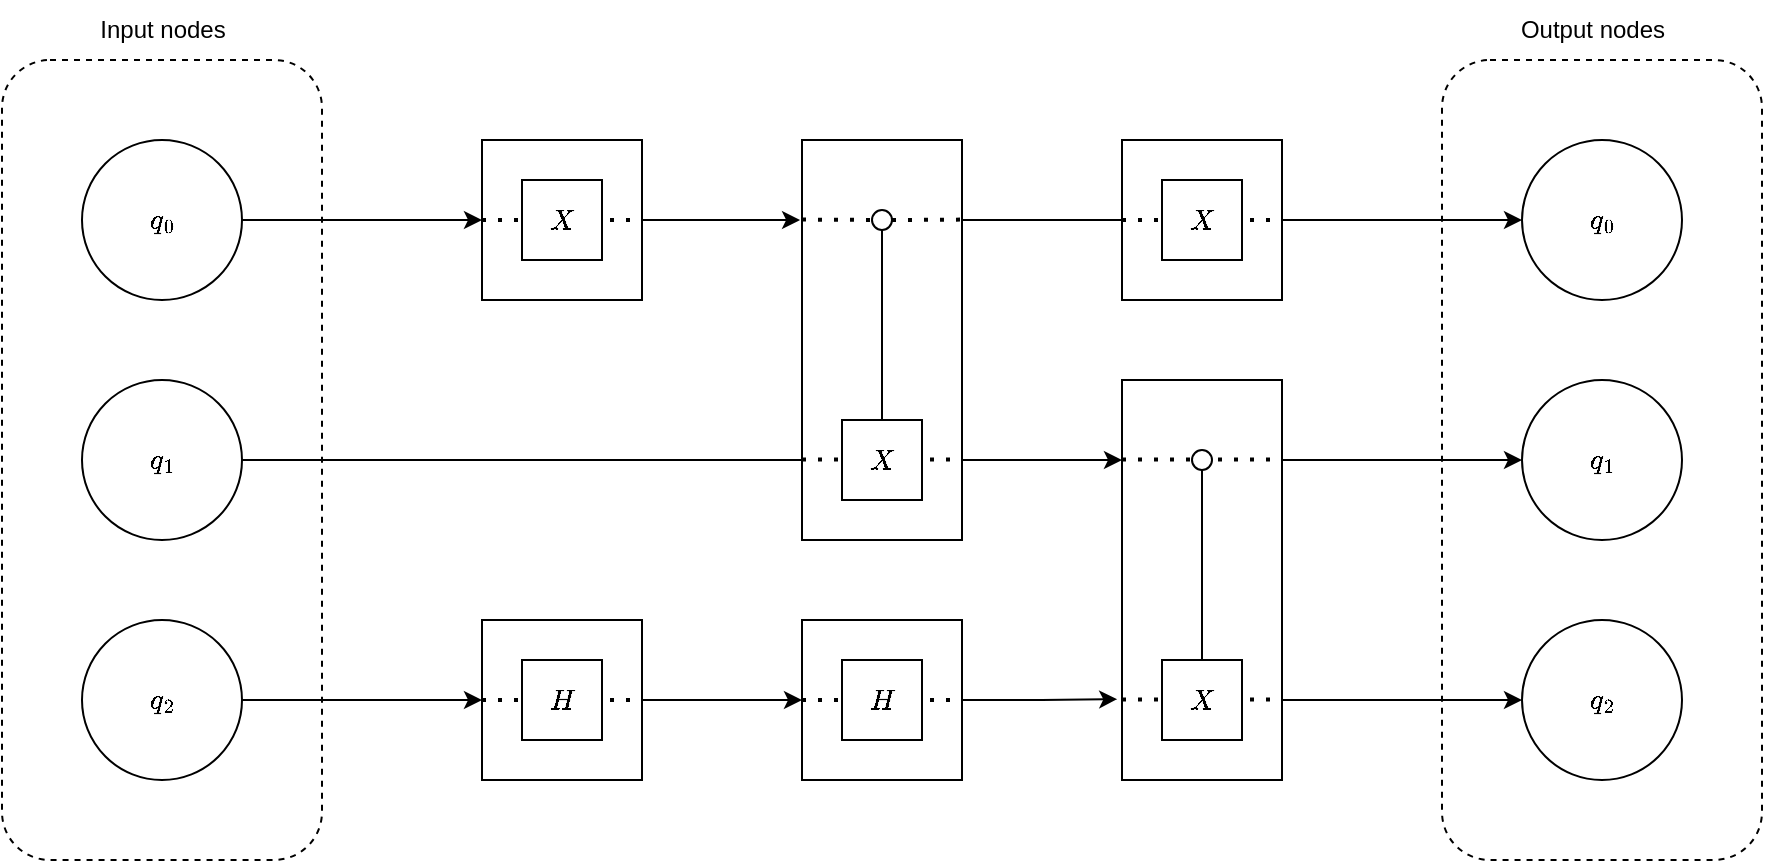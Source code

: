 <mxfile>
    <diagram name="Page-1" id="TqO0XknMDxeJT55NkYOL">
        <mxGraphModel dx="959" dy="683" grid="1" gridSize="10" guides="1" tooltips="1" connect="1" arrows="1" fold="1" page="1" pageScale="1" pageWidth="850" pageHeight="1100" math="1" shadow="0">
            <root>
                <mxCell id="0"/>
                <mxCell id="1" parent="0"/>
                <mxCell id="89ghsDv7PfAujkezo9FC-46" value="" style="rounded=1;whiteSpace=wrap;html=1;dashed=1;" parent="1" vertex="1">
                    <mxGeometry x="720" y="40" width="160" height="400" as="geometry"/>
                </mxCell>
                <mxCell id="89ghsDv7PfAujkezo9FC-45" value="" style="rounded=1;whiteSpace=wrap;html=1;dashed=1;" parent="1" vertex="1">
                    <mxGeometry y="40" width="160" height="400" as="geometry"/>
                </mxCell>
                <mxCell id="89ghsDv7PfAujkezo9FC-12" style="edgeStyle=orthogonalEdgeStyle;rounded=0;orthogonalLoop=1;jettySize=auto;html=1;entryX=0;entryY=0.5;entryDx=0;entryDy=0;" parent="1" source="89ghsDv7PfAujkezo9FC-1" target="89ghsDv7PfAujkezo9FC-4" edge="1">
                    <mxGeometry relative="1" as="geometry"/>
                </mxCell>
                <mxCell id="89ghsDv7PfAujkezo9FC-1" value="$$q_0$$" style="ellipse;whiteSpace=wrap;html=1;" parent="1" vertex="1">
                    <mxGeometry x="40" y="80" width="80" height="80" as="geometry"/>
                </mxCell>
                <mxCell id="89ghsDv7PfAujkezo9FC-19" style="edgeStyle=orthogonalEdgeStyle;rounded=0;orthogonalLoop=1;jettySize=auto;html=1;" parent="1" source="89ghsDv7PfAujkezo9FC-2" edge="1">
                    <mxGeometry relative="1" as="geometry">
                        <mxPoint x="410" y="240" as="targetPoint"/>
                    </mxGeometry>
                </mxCell>
                <mxCell id="89ghsDv7PfAujkezo9FC-2" value="$$q_1$$" style="ellipse;whiteSpace=wrap;html=1;" parent="1" vertex="1">
                    <mxGeometry x="40" y="200" width="80" height="80" as="geometry"/>
                </mxCell>
                <mxCell id="89ghsDv7PfAujkezo9FC-29" style="edgeStyle=orthogonalEdgeStyle;rounded=0;orthogonalLoop=1;jettySize=auto;html=1;entryX=0;entryY=0.5;entryDx=0;entryDy=0;" parent="1" source="89ghsDv7PfAujkezo9FC-3" edge="1" target="89ghsDv7PfAujkezo9FC-25">
                    <mxGeometry relative="1" as="geometry">
                        <mxPoint x="250" y="360" as="targetPoint"/>
                    </mxGeometry>
                </mxCell>
                <mxCell id="89ghsDv7PfAujkezo9FC-3" value="$$q_2$$" style="ellipse;whiteSpace=wrap;html=1;" parent="1" vertex="1">
                    <mxGeometry x="40" y="320" width="80" height="80" as="geometry"/>
                </mxCell>
                <mxCell id="89ghsDv7PfAujkezo9FC-4" value="" style="rounded=0;whiteSpace=wrap;html=1;" parent="1" vertex="1">
                    <mxGeometry x="240" y="80" width="80" height="80" as="geometry"/>
                </mxCell>
                <mxCell id="89ghsDv7PfAujkezo9FC-13" style="edgeStyle=orthogonalEdgeStyle;rounded=0;orthogonalLoop=1;jettySize=auto;html=1;entryX=0;entryY=0.5;entryDx=0;entryDy=0;" parent="1" source="89ghsDv7PfAujkezo9FC-5" target="89ghsDv7PfAujkezo9FC-7" edge="1">
                    <mxGeometry relative="1" as="geometry">
                        <Array as="points">
                            <mxPoint x="550" y="120"/>
                            <mxPoint x="550" y="120"/>
                        </Array>
                    </mxGeometry>
                </mxCell>
                <mxCell id="89ghsDv7PfAujkezo9FC-21" style="edgeStyle=orthogonalEdgeStyle;rounded=0;orthogonalLoop=1;jettySize=auto;html=1;" parent="1" source="89ghsDv7PfAujkezo9FC-5" edge="1">
                    <mxGeometry relative="1" as="geometry">
                        <mxPoint x="560" y="240" as="targetPoint"/>
                        <Array as="points">
                            <mxPoint x="540" y="240"/>
                            <mxPoint x="540" y="240"/>
                        </Array>
                    </mxGeometry>
                </mxCell>
                <mxCell id="89ghsDv7PfAujkezo9FC-5" value="" style="rounded=0;whiteSpace=wrap;html=1;" parent="1" vertex="1">
                    <mxGeometry x="400" y="80" width="80" height="200" as="geometry"/>
                </mxCell>
                <mxCell id="89ghsDv7PfAujkezo9FC-22" style="edgeStyle=orthogonalEdgeStyle;rounded=0;orthogonalLoop=1;jettySize=auto;html=1;entryX=0;entryY=0.5;entryDx=0;entryDy=0;" parent="1" source="89ghsDv7PfAujkezo9FC-6" target="89ghsDv7PfAujkezo9FC-8" edge="1">
                    <mxGeometry relative="1" as="geometry">
                        <Array as="points">
                            <mxPoint x="670" y="240"/>
                            <mxPoint x="670" y="240"/>
                        </Array>
                    </mxGeometry>
                </mxCell>
                <mxCell id="89ghsDv7PfAujkezo9FC-32" style="edgeStyle=orthogonalEdgeStyle;rounded=0;orthogonalLoop=1;jettySize=auto;html=1;entryX=0;entryY=0.5;entryDx=0;entryDy=0;" parent="1" source="89ghsDv7PfAujkezo9FC-6" target="89ghsDv7PfAujkezo9FC-9" edge="1">
                    <mxGeometry relative="1" as="geometry">
                        <Array as="points">
                            <mxPoint x="670" y="360"/>
                            <mxPoint x="670" y="360"/>
                        </Array>
                    </mxGeometry>
                </mxCell>
                <mxCell id="89ghsDv7PfAujkezo9FC-6" value="" style="rounded=0;whiteSpace=wrap;html=1;" parent="1" vertex="1">
                    <mxGeometry x="560" y="200" width="80" height="200" as="geometry"/>
                </mxCell>
                <mxCell id="89ghsDv7PfAujkezo9FC-7" value="$$q_0$$" style="ellipse;whiteSpace=wrap;html=1;" parent="1" vertex="1">
                    <mxGeometry x="760" y="80" width="80" height="80" as="geometry"/>
                </mxCell>
                <mxCell id="89ghsDv7PfAujkezo9FC-8" value="$$q_1$$" style="ellipse;whiteSpace=wrap;html=1;" parent="1" vertex="1">
                    <mxGeometry x="760" y="200" width="80" height="80" as="geometry"/>
                </mxCell>
                <mxCell id="89ghsDv7PfAujkezo9FC-9" value="$$q_2$$" style="ellipse;whiteSpace=wrap;html=1;" parent="1" vertex="1">
                    <mxGeometry x="760" y="320" width="80" height="80" as="geometry"/>
                </mxCell>
                <mxCell id="89ghsDv7PfAujkezo9FC-11" style="edgeStyle=orthogonalEdgeStyle;rounded=0;orthogonalLoop=1;jettySize=auto;html=1;entryX=-0.012;entryY=0.2;entryDx=0;entryDy=0;entryPerimeter=0;" parent="1" source="89ghsDv7PfAujkezo9FC-4" target="89ghsDv7PfAujkezo9FC-5" edge="1">
                    <mxGeometry relative="1" as="geometry"/>
                </mxCell>
                <mxCell id="89ghsDv7PfAujkezo9FC-15" value="" style="endArrow=none;dashed=1;html=1;dashPattern=1 3;strokeWidth=2;rounded=0;entryX=1;entryY=0.5;entryDx=0;entryDy=0;" parent="1" target="89ghsDv7PfAujkezo9FC-4" edge="1">
                    <mxGeometry width="50" height="50" relative="1" as="geometry">
                        <mxPoint x="240" y="120" as="sourcePoint"/>
                        <mxPoint x="290" y="70" as="targetPoint"/>
                    </mxGeometry>
                </mxCell>
                <mxCell id="89ghsDv7PfAujkezo9FC-16" value="" style="endArrow=none;dashed=1;html=1;dashPattern=1 3;strokeWidth=2;rounded=0;entryX=1;entryY=0.5;entryDx=0;entryDy=0;" parent="1" source="89ghsDv7PfAujkezo9FC-40" edge="1">
                    <mxGeometry width="50" height="50" relative="1" as="geometry">
                        <mxPoint x="400" y="119.8" as="sourcePoint"/>
                        <mxPoint x="480" y="119.8" as="targetPoint"/>
                    </mxGeometry>
                </mxCell>
                <mxCell id="89ghsDv7PfAujkezo9FC-17" value="" style="endArrow=none;dashed=1;html=1;dashPattern=1 3;strokeWidth=2;rounded=0;entryX=1;entryY=0.5;entryDx=0;entryDy=0;" parent="1" edge="1">
                    <mxGeometry width="50" height="50" relative="1" as="geometry">
                        <mxPoint x="400" y="239.8" as="sourcePoint"/>
                        <mxPoint x="480" y="239.8" as="targetPoint"/>
                    </mxGeometry>
                </mxCell>
                <mxCell id="89ghsDv7PfAujkezo9FC-20" value="" style="endArrow=none;dashed=1;html=1;dashPattern=1 3;strokeWidth=2;rounded=0;entryX=1;entryY=0.5;entryDx=0;entryDy=0;" parent="1" edge="1">
                    <mxGeometry width="50" height="50" relative="1" as="geometry">
                        <mxPoint x="560" y="239.8" as="sourcePoint"/>
                        <mxPoint x="640" y="239.8" as="targetPoint"/>
                    </mxGeometry>
                </mxCell>
                <mxCell id="89ghsDv7PfAujkezo9FC-30" style="edgeStyle=orthogonalEdgeStyle;rounded=0;orthogonalLoop=1;jettySize=auto;html=1;" parent="1" source="89ghsDv7PfAujkezo9FC-25" edge="1">
                    <mxGeometry relative="1" as="geometry">
                        <mxPoint x="400" y="360" as="targetPoint"/>
                    </mxGeometry>
                </mxCell>
                <mxCell id="89ghsDv7PfAujkezo9FC-25" value="" style="rounded=0;whiteSpace=wrap;html=1;" parent="1" vertex="1">
                    <mxGeometry x="240" y="320" width="80" height="80" as="geometry"/>
                </mxCell>
                <mxCell id="89ghsDv7PfAujkezo9FC-26" value="" style="endArrow=none;dashed=1;html=1;dashPattern=1 3;strokeWidth=2;rounded=0;entryX=1;entryY=0.5;entryDx=0;entryDy=0;exitX=0;exitY=0.5;exitDx=0;exitDy=0;" parent="1" target="89ghsDv7PfAujkezo9FC-25" edge="1" source="89ghsDv7PfAujkezo9FC-25">
                    <mxGeometry width="50" height="50" relative="1" as="geometry">
                        <mxPoint x="230" y="360" as="sourcePoint"/>
                        <mxPoint x="280" y="310" as="targetPoint"/>
                    </mxGeometry>
                </mxCell>
                <mxCell id="89ghsDv7PfAujkezo9FC-27" value="" style="rounded=0;whiteSpace=wrap;html=1;" parent="1" vertex="1">
                    <mxGeometry x="400" y="320" width="80" height="80" as="geometry"/>
                </mxCell>
                <mxCell id="89ghsDv7PfAujkezo9FC-28" value="" style="endArrow=none;dashed=1;html=1;dashPattern=1 3;strokeWidth=2;rounded=0;entryX=1;entryY=0.5;entryDx=0;entryDy=0;" parent="1" target="89ghsDv7PfAujkezo9FC-27" edge="1">
                    <mxGeometry width="50" height="50" relative="1" as="geometry">
                        <mxPoint x="400" y="360" as="sourcePoint"/>
                        <mxPoint x="450" y="310" as="targetPoint"/>
                    </mxGeometry>
                </mxCell>
                <mxCell id="89ghsDv7PfAujkezo9FC-31" style="edgeStyle=orthogonalEdgeStyle;rounded=0;orthogonalLoop=1;jettySize=auto;html=1;entryX=-0.03;entryY=0.798;entryDx=0;entryDy=0;entryPerimeter=0;" parent="1" source="89ghsDv7PfAujkezo9FC-27" target="89ghsDv7PfAujkezo9FC-6" edge="1">
                    <mxGeometry relative="1" as="geometry"/>
                </mxCell>
                <mxCell id="89ghsDv7PfAujkezo9FC-33" value="" style="endArrow=none;dashed=1;html=1;dashPattern=1 3;strokeWidth=2;rounded=0;entryX=1;entryY=0.5;entryDx=0;entryDy=0;" parent="1" edge="1">
                    <mxGeometry width="50" height="50" relative="1" as="geometry">
                        <mxPoint x="560" y="359.8" as="sourcePoint"/>
                        <mxPoint x="640" y="359.8" as="targetPoint"/>
                    </mxGeometry>
                </mxCell>
                <mxCell id="89ghsDv7PfAujkezo9FC-35" value="$$X$$" style="whiteSpace=wrap;html=1;aspect=fixed;" parent="1" vertex="1">
                    <mxGeometry x="260" y="100" width="40" height="40" as="geometry"/>
                </mxCell>
                <mxCell id="89ghsDv7PfAujkezo9FC-36" value="$$H$$" style="whiteSpace=wrap;html=1;aspect=fixed;" parent="1" vertex="1">
                    <mxGeometry x="260" y="340" width="40" height="40" as="geometry"/>
                </mxCell>
                <mxCell id="89ghsDv7PfAujkezo9FC-37" value="$$H$$" style="whiteSpace=wrap;html=1;aspect=fixed;" parent="1" vertex="1">
                    <mxGeometry x="420" y="340" width="40" height="40" as="geometry"/>
                </mxCell>
                <mxCell id="89ghsDv7PfAujkezo9FC-38" value="$$X$$" style="whiteSpace=wrap;html=1;aspect=fixed;" parent="1" vertex="1">
                    <mxGeometry x="420" y="220" width="40" height="40" as="geometry"/>
                </mxCell>
                <mxCell id="89ghsDv7PfAujkezo9FC-39" value="$$X$$" style="whiteSpace=wrap;html=1;aspect=fixed;" parent="1" vertex="1">
                    <mxGeometry x="580" y="340" width="40" height="40" as="geometry"/>
                </mxCell>
                <mxCell id="89ghsDv7PfAujkezo9FC-41" value="" style="endArrow=none;dashed=1;html=1;dashPattern=1 3;strokeWidth=2;rounded=0;entryX=1;entryY=0.5;entryDx=0;entryDy=0;" parent="1" target="89ghsDv7PfAujkezo9FC-40" edge="1">
                    <mxGeometry width="50" height="50" relative="1" as="geometry">
                        <mxPoint x="400" y="119.8" as="sourcePoint"/>
                        <mxPoint x="480" y="119.8" as="targetPoint"/>
                    </mxGeometry>
                </mxCell>
                <mxCell id="89ghsDv7PfAujkezo9FC-42" style="edgeStyle=orthogonalEdgeStyle;rounded=0;orthogonalLoop=1;jettySize=auto;html=1;entryX=0.5;entryY=0;entryDx=0;entryDy=0;endArrow=none;endFill=0;" parent="1" source="89ghsDv7PfAujkezo9FC-40" target="89ghsDv7PfAujkezo9FC-38" edge="1">
                    <mxGeometry relative="1" as="geometry"/>
                </mxCell>
                <mxCell id="89ghsDv7PfAujkezo9FC-40" value="" style="ellipse;whiteSpace=wrap;html=1;aspect=fixed;" parent="1" vertex="1">
                    <mxGeometry x="435" y="115" width="10" height="10" as="geometry"/>
                </mxCell>
                <mxCell id="89ghsDv7PfAujkezo9FC-43" style="edgeStyle=orthogonalEdgeStyle;rounded=0;orthogonalLoop=1;jettySize=auto;html=1;entryX=0.5;entryY=0;entryDx=0;entryDy=0;endArrow=none;endFill=0;" parent="1" source="89ghsDv7PfAujkezo9FC-44" edge="1">
                    <mxGeometry relative="1" as="geometry">
                        <mxPoint x="600" y="340" as="targetPoint"/>
                    </mxGeometry>
                </mxCell>
                <mxCell id="89ghsDv7PfAujkezo9FC-44" value="" style="ellipse;whiteSpace=wrap;html=1;aspect=fixed;" parent="1" vertex="1">
                    <mxGeometry x="595" y="235" width="10" height="10" as="geometry"/>
                </mxCell>
                <mxCell id="89ghsDv7PfAujkezo9FC-47" value="Input nodes" style="text;html=1;align=center;verticalAlign=middle;resizable=0;points=[];autosize=1;strokeColor=none;fillColor=none;" parent="1" vertex="1">
                    <mxGeometry x="35" y="10" width="90" height="30" as="geometry"/>
                </mxCell>
                <mxCell id="89ghsDv7PfAujkezo9FC-48" value="Output nodes" style="text;html=1;align=center;verticalAlign=middle;resizable=0;points=[];autosize=1;strokeColor=none;fillColor=none;" parent="1" vertex="1">
                    <mxGeometry x="745" y="10" width="100" height="30" as="geometry"/>
                </mxCell>
                <mxCell id="86" value="" style="rounded=0;whiteSpace=wrap;html=1;" vertex="1" parent="1">
                    <mxGeometry x="560" y="80" width="80" height="80" as="geometry"/>
                </mxCell>
                <mxCell id="87" value="" style="endArrow=none;dashed=1;html=1;dashPattern=1 3;strokeWidth=2;rounded=0;entryX=1;entryY=0.5;entryDx=0;entryDy=0;" edge="1" parent="1" target="86">
                    <mxGeometry width="50" height="50" relative="1" as="geometry">
                        <mxPoint x="560" y="120" as="sourcePoint"/>
                        <mxPoint x="610" y="70" as="targetPoint"/>
                    </mxGeometry>
                </mxCell>
                <mxCell id="88" value="$$X$$" style="whiteSpace=wrap;html=1;aspect=fixed;" vertex="1" parent="1">
                    <mxGeometry x="580" y="100" width="40" height="40" as="geometry"/>
                </mxCell>
            </root>
        </mxGraphModel>
    </diagram>
</mxfile>